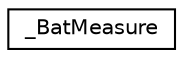 digraph "Graphical Class Hierarchy"
{
  edge [fontname="Helvetica",fontsize="10",labelfontname="Helvetica",labelfontsize="10"];
  node [fontname="Helvetica",fontsize="10",shape=record];
  rankdir="LR";
  Node1 [label="_BatMeasure",height=0.2,width=0.4,color="black", fillcolor="white", style="filled",URL="$struct___bat_measure.html"];
}
